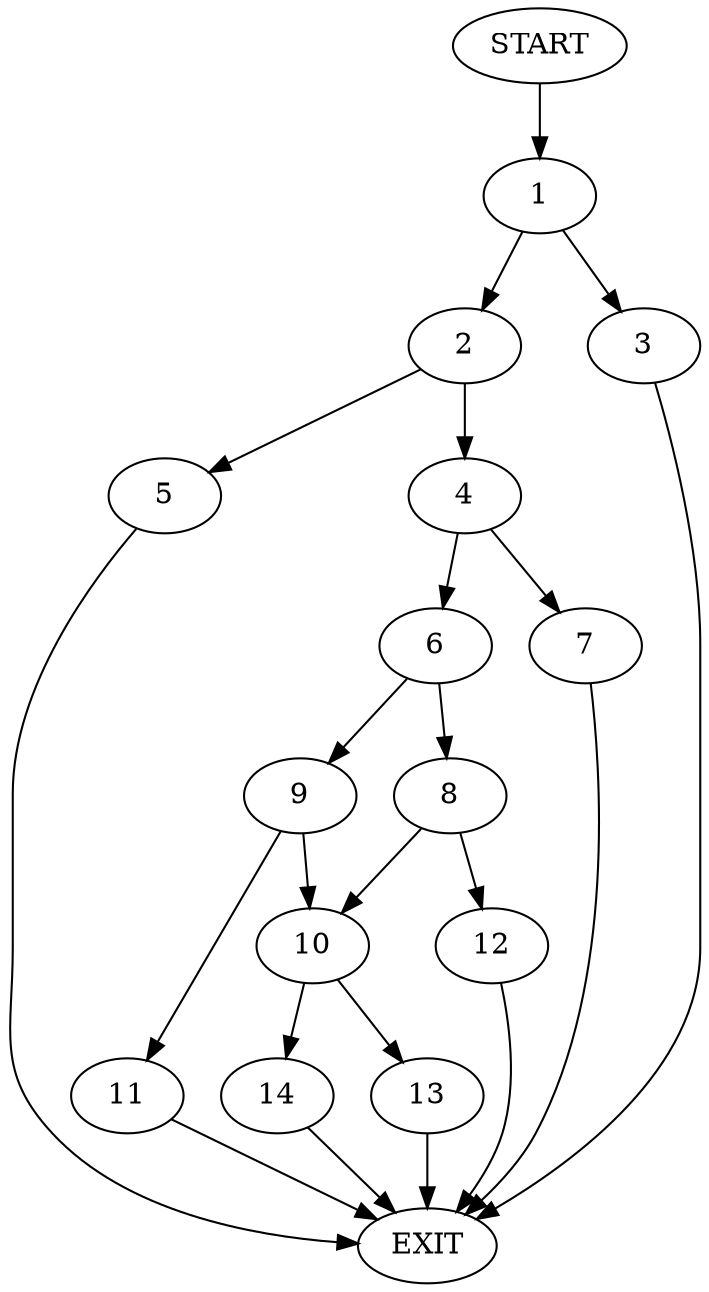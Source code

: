 digraph {
0 [label="START"]
15 [label="EXIT"]
0 -> 1
1 -> 2
1 -> 3
3 -> 15
2 -> 4
2 -> 5
5 -> 15
4 -> 6
4 -> 7
6 -> 8
6 -> 9
7 -> 15
9 -> 10
9 -> 11
8 -> 12
8 -> 10
12 -> 15
10 -> 13
10 -> 14
11 -> 15
13 -> 15
14 -> 15
}

